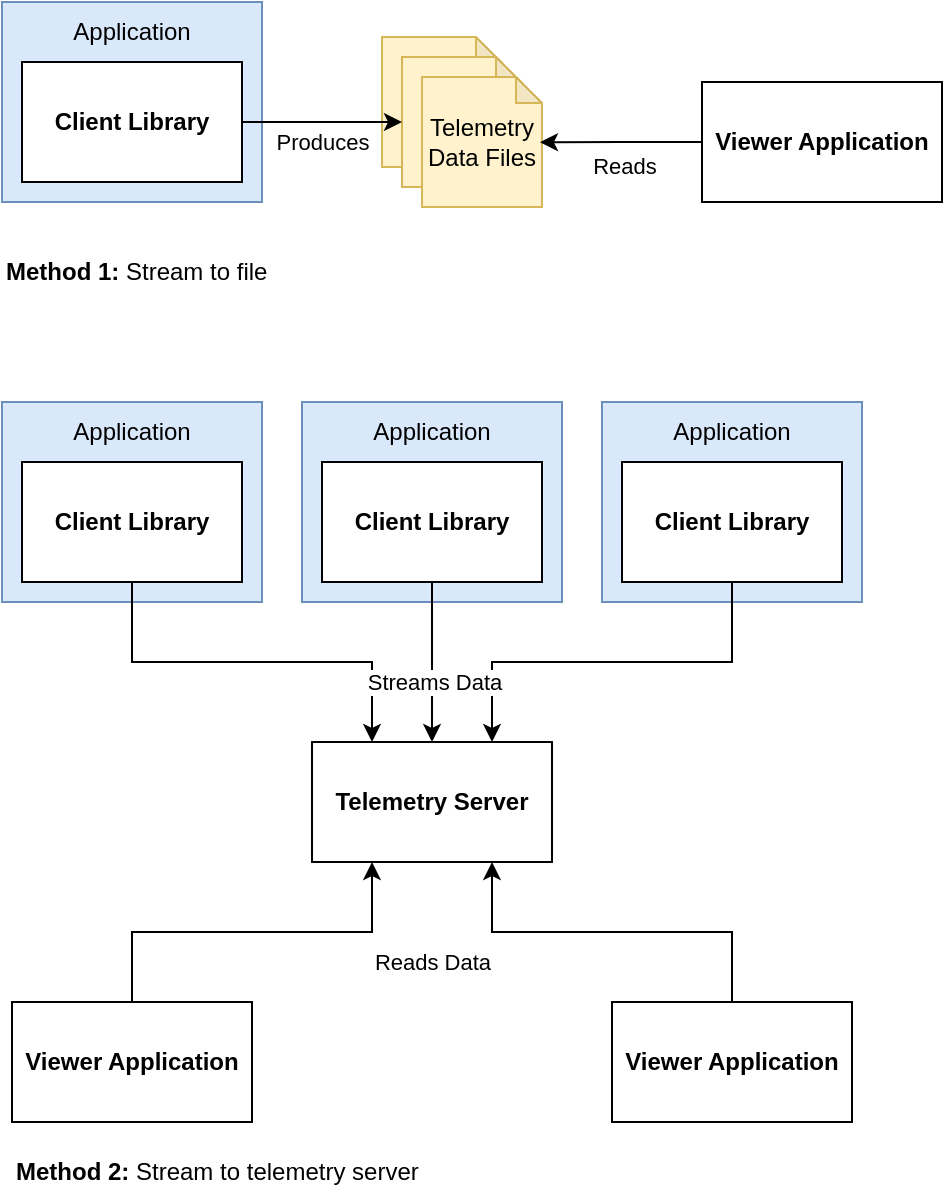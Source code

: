 <mxfile version="24.7.6">
  <diagram name="Page-1" id="X1rqxnmHFlLH8JhJUH5Z">
    <mxGraphModel dx="1728" dy="983" grid="1" gridSize="10" guides="1" tooltips="1" connect="1" arrows="1" fold="1" page="1" pageScale="1" pageWidth="827" pageHeight="1169" math="0" shadow="0">
      <root>
        <mxCell id="0" />
        <mxCell id="1" parent="0" />
        <mxCell id="7bAZGS-DLlvW9_6kUcAw-26" value="" style="rounded=0;whiteSpace=wrap;html=1;fillColor=#dae8fc;strokeColor=#6c8ebf;" vertex="1" parent="1">
          <mxGeometry x="30" y="10" width="130" height="100" as="geometry" />
        </mxCell>
        <mxCell id="7bAZGS-DLlvW9_6kUcAw-1" value="&lt;b&gt;Client Library&lt;/b&gt;" style="rounded=0;whiteSpace=wrap;html=1;" vertex="1" parent="1">
          <mxGeometry x="40" y="40" width="110" height="60" as="geometry" />
        </mxCell>
        <mxCell id="7bAZGS-DLlvW9_6kUcAw-8" value="" style="group" vertex="1" connectable="0" parent="1">
          <mxGeometry x="220" y="27.5" width="80" height="85" as="geometry" />
        </mxCell>
        <mxCell id="7bAZGS-DLlvW9_6kUcAw-3" value="" style="shape=note;whiteSpace=wrap;html=1;backgroundOutline=1;darkOpacity=0.05;size=13;fillColor=#fff2cc;strokeColor=#d6b656;" vertex="1" parent="7bAZGS-DLlvW9_6kUcAw-8">
          <mxGeometry width="60" height="65" as="geometry" />
        </mxCell>
        <mxCell id="7bAZGS-DLlvW9_6kUcAw-6" value="" style="shape=note;whiteSpace=wrap;html=1;backgroundOutline=1;darkOpacity=0.05;size=13;fillColor=#fff2cc;strokeColor=#d6b656;" vertex="1" parent="7bAZGS-DLlvW9_6kUcAw-8">
          <mxGeometry x="10" y="10" width="60" height="65" as="geometry" />
        </mxCell>
        <mxCell id="7bAZGS-DLlvW9_6kUcAw-7" value="Telemetry&lt;div&gt;Data Files&lt;/div&gt;" style="shape=note;whiteSpace=wrap;html=1;backgroundOutline=1;darkOpacity=0.05;size=13;fillColor=#fff2cc;strokeColor=#d6b656;" vertex="1" parent="7bAZGS-DLlvW9_6kUcAw-8">
          <mxGeometry x="20" y="20" width="60" height="65" as="geometry" />
        </mxCell>
        <mxCell id="7bAZGS-DLlvW9_6kUcAw-9" style="edgeStyle=orthogonalEdgeStyle;rounded=0;orthogonalLoop=1;jettySize=auto;html=1;entryX=0;entryY=0.5;entryDx=0;entryDy=0;entryPerimeter=0;" edge="1" parent="1" source="7bAZGS-DLlvW9_6kUcAw-1" target="7bAZGS-DLlvW9_6kUcAw-6">
          <mxGeometry relative="1" as="geometry" />
        </mxCell>
        <mxCell id="7bAZGS-DLlvW9_6kUcAw-10" value="Produces" style="edgeLabel;html=1;align=center;verticalAlign=middle;resizable=0;points=[];" vertex="1" connectable="0" parent="7bAZGS-DLlvW9_6kUcAw-9">
          <mxGeometry x="-0.299" y="-1" relative="1" as="geometry">
            <mxPoint x="12" y="9" as="offset" />
          </mxGeometry>
        </mxCell>
        <mxCell id="7bAZGS-DLlvW9_6kUcAw-12" value="&lt;b&gt;Viewer Application&lt;/b&gt;" style="rounded=0;whiteSpace=wrap;html=1;" vertex="1" parent="1">
          <mxGeometry x="380" y="50" width="120" height="60" as="geometry" />
        </mxCell>
        <mxCell id="7bAZGS-DLlvW9_6kUcAw-15" value="&lt;b&gt;Method 2: &lt;/b&gt;Stream to telemetry server" style="text;html=1;align=left;verticalAlign=middle;whiteSpace=wrap;rounded=0;" vertex="1" parent="1">
          <mxGeometry x="35" y="580" width="210" height="30" as="geometry" />
        </mxCell>
        <mxCell id="7bAZGS-DLlvW9_6kUcAw-27" value="&lt;span&gt;Application&lt;/span&gt;" style="text;html=1;align=center;verticalAlign=middle;whiteSpace=wrap;rounded=0;fontStyle=0" vertex="1" parent="1">
          <mxGeometry x="50" y="10" width="90" height="30" as="geometry" />
        </mxCell>
        <mxCell id="7bAZGS-DLlvW9_6kUcAw-28" value="" style="rounded=0;whiteSpace=wrap;html=1;fillColor=#dae8fc;strokeColor=#6c8ebf;" vertex="1" parent="1">
          <mxGeometry x="30" y="210" width="130" height="100" as="geometry" />
        </mxCell>
        <mxCell id="7bAZGS-DLlvW9_6kUcAw-48" style="edgeStyle=orthogonalEdgeStyle;rounded=0;orthogonalLoop=1;jettySize=auto;html=1;entryX=0.25;entryY=0;entryDx=0;entryDy=0;exitX=0.5;exitY=1;exitDx=0;exitDy=0;" edge="1" parent="1" source="7bAZGS-DLlvW9_6kUcAw-29" target="7bAZGS-DLlvW9_6kUcAw-46">
          <mxGeometry relative="1" as="geometry" />
        </mxCell>
        <mxCell id="7bAZGS-DLlvW9_6kUcAw-29" value="&lt;b&gt;Client Library&lt;/b&gt;" style="rounded=0;whiteSpace=wrap;html=1;" vertex="1" parent="1">
          <mxGeometry x="40" y="240" width="110" height="60" as="geometry" />
        </mxCell>
        <mxCell id="7bAZGS-DLlvW9_6kUcAw-39" value="&lt;span&gt;Application&lt;/span&gt;" style="text;html=1;align=center;verticalAlign=middle;whiteSpace=wrap;rounded=0;fontStyle=0" vertex="1" parent="1">
          <mxGeometry x="50" y="210" width="90" height="30" as="geometry" />
        </mxCell>
        <mxCell id="7bAZGS-DLlvW9_6kUcAw-40" value="" style="rounded=0;whiteSpace=wrap;html=1;fillColor=#dae8fc;strokeColor=#6c8ebf;" vertex="1" parent="1">
          <mxGeometry x="180" y="210" width="130" height="100" as="geometry" />
        </mxCell>
        <mxCell id="7bAZGS-DLlvW9_6kUcAw-49" style="edgeStyle=orthogonalEdgeStyle;rounded=0;orthogonalLoop=1;jettySize=auto;html=1;entryX=0.5;entryY=0;entryDx=0;entryDy=0;" edge="1" parent="1" source="7bAZGS-DLlvW9_6kUcAw-41" target="7bAZGS-DLlvW9_6kUcAw-46">
          <mxGeometry relative="1" as="geometry" />
        </mxCell>
        <mxCell id="7bAZGS-DLlvW9_6kUcAw-41" value="&lt;b&gt;Client Library&lt;/b&gt;" style="rounded=0;whiteSpace=wrap;html=1;" vertex="1" parent="1">
          <mxGeometry x="190" y="240" width="110" height="60" as="geometry" />
        </mxCell>
        <mxCell id="7bAZGS-DLlvW9_6kUcAw-42" value="&lt;span&gt;Application&lt;/span&gt;" style="text;html=1;align=center;verticalAlign=middle;whiteSpace=wrap;rounded=0;fontStyle=0" vertex="1" parent="1">
          <mxGeometry x="200" y="210" width="90" height="30" as="geometry" />
        </mxCell>
        <mxCell id="7bAZGS-DLlvW9_6kUcAw-43" value="" style="rounded=0;whiteSpace=wrap;html=1;fillColor=#dae8fc;strokeColor=#6c8ebf;" vertex="1" parent="1">
          <mxGeometry x="330" y="210" width="130" height="100" as="geometry" />
        </mxCell>
        <mxCell id="7bAZGS-DLlvW9_6kUcAw-51" style="edgeStyle=orthogonalEdgeStyle;rounded=0;orthogonalLoop=1;jettySize=auto;html=1;entryX=0.75;entryY=0;entryDx=0;entryDy=0;exitX=0.5;exitY=1;exitDx=0;exitDy=0;" edge="1" parent="1" source="7bAZGS-DLlvW9_6kUcAw-44" target="7bAZGS-DLlvW9_6kUcAw-46">
          <mxGeometry relative="1" as="geometry" />
        </mxCell>
        <mxCell id="7bAZGS-DLlvW9_6kUcAw-58" value="Streams Data" style="edgeLabel;html=1;align=center;verticalAlign=middle;resizable=0;points=[];" vertex="1" connectable="0" parent="7bAZGS-DLlvW9_6kUcAw-51">
          <mxGeometry x="-0.145" relative="1" as="geometry">
            <mxPoint x="-104" y="10" as="offset" />
          </mxGeometry>
        </mxCell>
        <mxCell id="7bAZGS-DLlvW9_6kUcAw-44" value="&lt;b&gt;Client Library&lt;/b&gt;" style="rounded=0;whiteSpace=wrap;html=1;" vertex="1" parent="1">
          <mxGeometry x="340" y="240" width="110" height="60" as="geometry" />
        </mxCell>
        <mxCell id="7bAZGS-DLlvW9_6kUcAw-45" value="&lt;span&gt;Application&lt;/span&gt;" style="text;html=1;align=center;verticalAlign=middle;whiteSpace=wrap;rounded=0;fontStyle=0" vertex="1" parent="1">
          <mxGeometry x="350" y="210" width="90" height="30" as="geometry" />
        </mxCell>
        <mxCell id="7bAZGS-DLlvW9_6kUcAw-46" value="&lt;b&gt;Telemetry Server&lt;/b&gt;" style="rounded=0;whiteSpace=wrap;html=1;" vertex="1" parent="1">
          <mxGeometry x="185" y="380" width="120" height="60" as="geometry" />
        </mxCell>
        <mxCell id="7bAZGS-DLlvW9_6kUcAw-54" style="edgeStyle=orthogonalEdgeStyle;rounded=0;orthogonalLoop=1;jettySize=auto;html=1;entryX=0.25;entryY=1;entryDx=0;entryDy=0;exitX=0.5;exitY=0;exitDx=0;exitDy=0;" edge="1" parent="1" source="7bAZGS-DLlvW9_6kUcAw-52" target="7bAZGS-DLlvW9_6kUcAw-46">
          <mxGeometry relative="1" as="geometry" />
        </mxCell>
        <mxCell id="7bAZGS-DLlvW9_6kUcAw-52" value="&lt;b&gt;Viewer Application&lt;/b&gt;" style="rounded=0;whiteSpace=wrap;html=1;" vertex="1" parent="1">
          <mxGeometry x="35" y="510" width="120" height="60" as="geometry" />
        </mxCell>
        <mxCell id="7bAZGS-DLlvW9_6kUcAw-55" style="edgeStyle=orthogonalEdgeStyle;rounded=0;orthogonalLoop=1;jettySize=auto;html=1;entryX=0.75;entryY=1;entryDx=0;entryDy=0;exitX=0.5;exitY=0;exitDx=0;exitDy=0;" edge="1" parent="1" source="7bAZGS-DLlvW9_6kUcAw-53" target="7bAZGS-DLlvW9_6kUcAw-46">
          <mxGeometry relative="1" as="geometry" />
        </mxCell>
        <mxCell id="7bAZGS-DLlvW9_6kUcAw-59" value="Reads Data" style="edgeLabel;html=1;align=center;verticalAlign=middle;resizable=0;points=[];" vertex="1" connectable="0" parent="7bAZGS-DLlvW9_6kUcAw-55">
          <mxGeometry x="0.752" y="2" relative="1" as="geometry">
            <mxPoint x="-28" y="26" as="offset" />
          </mxGeometry>
        </mxCell>
        <mxCell id="7bAZGS-DLlvW9_6kUcAw-53" value="&lt;b&gt;Viewer Application&lt;/b&gt;" style="rounded=0;whiteSpace=wrap;html=1;" vertex="1" parent="1">
          <mxGeometry x="335" y="510" width="120" height="60" as="geometry" />
        </mxCell>
        <mxCell id="7bAZGS-DLlvW9_6kUcAw-56" style="edgeStyle=orthogonalEdgeStyle;rounded=0;orthogonalLoop=1;jettySize=auto;html=1;entryX=0.983;entryY=0.502;entryDx=0;entryDy=0;entryPerimeter=0;" edge="1" parent="1" source="7bAZGS-DLlvW9_6kUcAw-12" target="7bAZGS-DLlvW9_6kUcAw-7">
          <mxGeometry relative="1" as="geometry" />
        </mxCell>
        <mxCell id="7bAZGS-DLlvW9_6kUcAw-57" value="Reads" style="edgeLabel;html=1;align=center;verticalAlign=middle;resizable=0;points=[];" vertex="1" connectable="0" parent="7bAZGS-DLlvW9_6kUcAw-56">
          <mxGeometry x="-0.123" y="2" relative="1" as="geometry">
            <mxPoint x="-4" y="10" as="offset" />
          </mxGeometry>
        </mxCell>
        <mxCell id="7bAZGS-DLlvW9_6kUcAw-60" value="&lt;b&gt;Method 1: &lt;/b&gt;Stream to file" style="text;html=1;align=left;verticalAlign=middle;whiteSpace=wrap;rounded=0;" vertex="1" parent="1">
          <mxGeometry x="30" y="130" width="150" height="30" as="geometry" />
        </mxCell>
      </root>
    </mxGraphModel>
  </diagram>
</mxfile>
